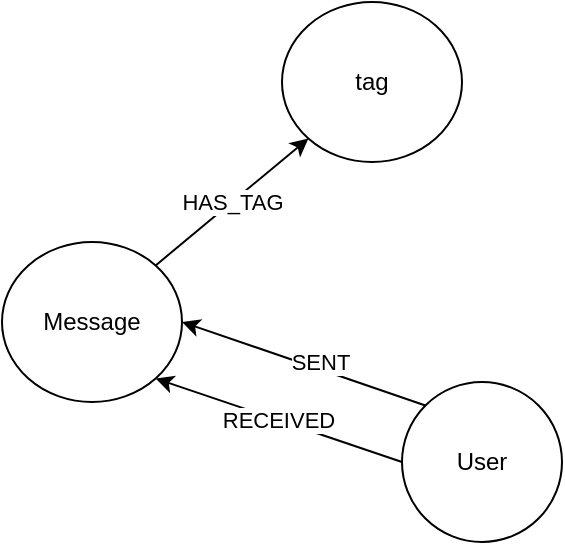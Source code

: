 <mxfile version="14.4.0" type="device"><diagram id="GzQCBvw2xENlJogHFCbx" name="Page-1"><mxGraphModel dx="946" dy="587" grid="1" gridSize="10" guides="1" tooltips="1" connect="1" arrows="1" fold="1" page="1" pageScale="1" pageWidth="827" pageHeight="1169" math="0" shadow="0"><root><mxCell id="0"/><mxCell id="1" parent="0"/><mxCell id="W8_CZDR_04P2JslJyjYp-1" value="&lt;div&gt;Message&lt;/div&gt;" style="ellipse;whiteSpace=wrap;html=1;" vertex="1" parent="1"><mxGeometry x="200" y="220" width="90" height="80" as="geometry"/></mxCell><mxCell id="W8_CZDR_04P2JslJyjYp-3" value="HAS_TAG" style="endArrow=classic;html=1;entryX=0;entryY=1;entryDx=0;entryDy=0;exitX=1;exitY=0;exitDx=0;exitDy=0;" edge="1" parent="1" source="W8_CZDR_04P2JslJyjYp-1" target="W8_CZDR_04P2JslJyjYp-4"><mxGeometry width="50" height="50" relative="1" as="geometry"><mxPoint x="300" y="230" as="sourcePoint"/><mxPoint x="350" y="180" as="targetPoint"/></mxGeometry></mxCell><mxCell id="W8_CZDR_04P2JslJyjYp-4" value="&lt;div&gt;tag&lt;/div&gt;" style="ellipse;whiteSpace=wrap;html=1;" vertex="1" parent="1"><mxGeometry x="340" y="100" width="90" height="80" as="geometry"/></mxCell><mxCell id="W8_CZDR_04P2JslJyjYp-6" value="User" style="ellipse;whiteSpace=wrap;html=1;aspect=fixed;" vertex="1" parent="1"><mxGeometry x="400" y="290" width="80" height="80" as="geometry"/></mxCell><mxCell id="W8_CZDR_04P2JslJyjYp-15" value="" style="endArrow=classic;html=1;exitX=0;exitY=0;exitDx=0;exitDy=0;entryX=1;entryY=0.5;entryDx=0;entryDy=0;" edge="1" parent="1" source="W8_CZDR_04P2JslJyjYp-6" target="W8_CZDR_04P2JslJyjYp-1"><mxGeometry width="50" height="50" relative="1" as="geometry"><mxPoint x="170" y="200" as="sourcePoint"/><mxPoint x="220" y="150" as="targetPoint"/></mxGeometry></mxCell><mxCell id="W8_CZDR_04P2JslJyjYp-16" value="SENT" style="edgeLabel;html=1;align=center;verticalAlign=middle;resizable=0;points=[];" vertex="1" connectable="0" parent="W8_CZDR_04P2JslJyjYp-15"><mxGeometry x="-0.11" y="-4" relative="1" as="geometry"><mxPoint as="offset"/></mxGeometry></mxCell><mxCell id="W8_CZDR_04P2JslJyjYp-17" value="RECEIVED" style="endArrow=classic;html=1;exitX=0;exitY=0.5;exitDx=0;exitDy=0;entryX=1;entryY=1;entryDx=0;entryDy=0;" edge="1" parent="1" source="W8_CZDR_04P2JslJyjYp-6" target="W8_CZDR_04P2JslJyjYp-1"><mxGeometry width="50" height="50" relative="1" as="geometry"><mxPoint x="130" y="360" as="sourcePoint"/><mxPoint x="180" y="310" as="targetPoint"/></mxGeometry></mxCell></root></mxGraphModel></diagram></mxfile>